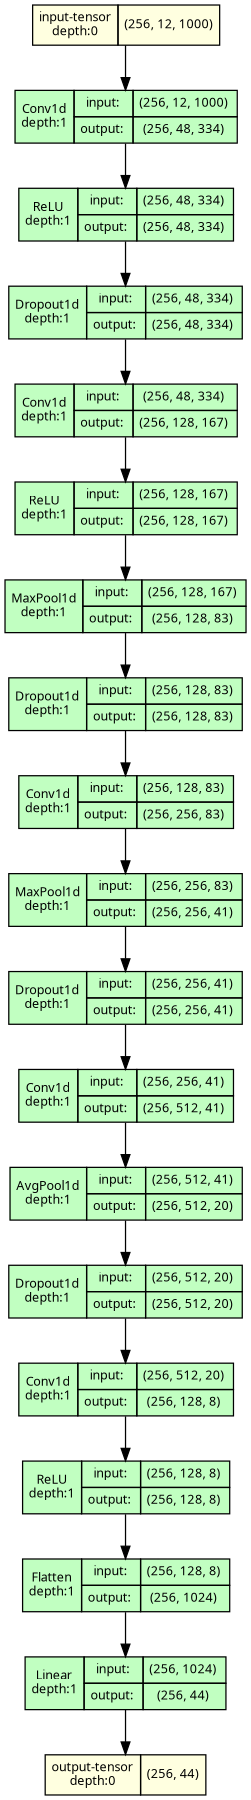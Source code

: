 strict digraph Conv_net {
	graph [ordering=in rankdir=TB size="12.0,12.0"]
	node [align=left fontname="Linux libertine" fontsize=10 height=0.2 margin=0 ranksep=0.1 shape=plaintext style=filled]
	edge [fontsize=10]
	0 [label=<
                    <TABLE BORDER="0" CELLBORDER="1"
                    CELLSPACING="0" CELLPADDING="4">
                        <TR><TD>input-tensor<BR/>depth:0</TD><TD>(256, 12, 1000)</TD></TR>
                    </TABLE>> fillcolor=lightyellow]
	1 [label=<
                    <TABLE BORDER="0" CELLBORDER="1"
                    CELLSPACING="0" CELLPADDING="4">
                    <TR>
                        <TD ROWSPAN="2">Conv1d<BR/>depth:1</TD>
                        <TD COLSPAN="2">input:</TD>
                        <TD COLSPAN="2">(256, 12, 1000) </TD>
                    </TR>
                    <TR>
                        <TD COLSPAN="2">output: </TD>
                        <TD COLSPAN="2">(256, 48, 334) </TD>
                    </TR>
                    </TABLE>> fillcolor=darkseagreen1]
	2 [label=<
                    <TABLE BORDER="0" CELLBORDER="1"
                    CELLSPACING="0" CELLPADDING="4">
                    <TR>
                        <TD ROWSPAN="2">ReLU<BR/>depth:1</TD>
                        <TD COLSPAN="2">input:</TD>
                        <TD COLSPAN="2">(256, 48, 334) </TD>
                    </TR>
                    <TR>
                        <TD COLSPAN="2">output: </TD>
                        <TD COLSPAN="2">(256, 48, 334) </TD>
                    </TR>
                    </TABLE>> fillcolor=darkseagreen1]
	3 [label=<
                    <TABLE BORDER="0" CELLBORDER="1"
                    CELLSPACING="0" CELLPADDING="4">
                    <TR>
                        <TD ROWSPAN="2">Dropout1d<BR/>depth:1</TD>
                        <TD COLSPAN="2">input:</TD>
                        <TD COLSPAN="2">(256, 48, 334) </TD>
                    </TR>
                    <TR>
                        <TD COLSPAN="2">output: </TD>
                        <TD COLSPAN="2">(256, 48, 334) </TD>
                    </TR>
                    </TABLE>> fillcolor=darkseagreen1]
	4 [label=<
                    <TABLE BORDER="0" CELLBORDER="1"
                    CELLSPACING="0" CELLPADDING="4">
                    <TR>
                        <TD ROWSPAN="2">Conv1d<BR/>depth:1</TD>
                        <TD COLSPAN="2">input:</TD>
                        <TD COLSPAN="2">(256, 48, 334) </TD>
                    </TR>
                    <TR>
                        <TD COLSPAN="2">output: </TD>
                        <TD COLSPAN="2">(256, 128, 167) </TD>
                    </TR>
                    </TABLE>> fillcolor=darkseagreen1]
	5 [label=<
                    <TABLE BORDER="0" CELLBORDER="1"
                    CELLSPACING="0" CELLPADDING="4">
                    <TR>
                        <TD ROWSPAN="2">ReLU<BR/>depth:1</TD>
                        <TD COLSPAN="2">input:</TD>
                        <TD COLSPAN="2">(256, 128, 167) </TD>
                    </TR>
                    <TR>
                        <TD COLSPAN="2">output: </TD>
                        <TD COLSPAN="2">(256, 128, 167) </TD>
                    </TR>
                    </TABLE>> fillcolor=darkseagreen1]
	6 [label=<
                    <TABLE BORDER="0" CELLBORDER="1"
                    CELLSPACING="0" CELLPADDING="4">
                    <TR>
                        <TD ROWSPAN="2">MaxPool1d<BR/>depth:1</TD>
                        <TD COLSPAN="2">input:</TD>
                        <TD COLSPAN="2">(256, 128, 167) </TD>
                    </TR>
                    <TR>
                        <TD COLSPAN="2">output: </TD>
                        <TD COLSPAN="2">(256, 128, 83) </TD>
                    </TR>
                    </TABLE>> fillcolor=darkseagreen1]
	7 [label=<
                    <TABLE BORDER="0" CELLBORDER="1"
                    CELLSPACING="0" CELLPADDING="4">
                    <TR>
                        <TD ROWSPAN="2">Dropout1d<BR/>depth:1</TD>
                        <TD COLSPAN="2">input:</TD>
                        <TD COLSPAN="2">(256, 128, 83) </TD>
                    </TR>
                    <TR>
                        <TD COLSPAN="2">output: </TD>
                        <TD COLSPAN="2">(256, 128, 83) </TD>
                    </TR>
                    </TABLE>> fillcolor=darkseagreen1]
	8 [label=<
                    <TABLE BORDER="0" CELLBORDER="1"
                    CELLSPACING="0" CELLPADDING="4">
                    <TR>
                        <TD ROWSPAN="2">Conv1d<BR/>depth:1</TD>
                        <TD COLSPAN="2">input:</TD>
                        <TD COLSPAN="2">(256, 128, 83) </TD>
                    </TR>
                    <TR>
                        <TD COLSPAN="2">output: </TD>
                        <TD COLSPAN="2">(256, 256, 83) </TD>
                    </TR>
                    </TABLE>> fillcolor=darkseagreen1]
	9 [label=<
                    <TABLE BORDER="0" CELLBORDER="1"
                    CELLSPACING="0" CELLPADDING="4">
                    <TR>
                        <TD ROWSPAN="2">MaxPool1d<BR/>depth:1</TD>
                        <TD COLSPAN="2">input:</TD>
                        <TD COLSPAN="2">(256, 256, 83) </TD>
                    </TR>
                    <TR>
                        <TD COLSPAN="2">output: </TD>
                        <TD COLSPAN="2">(256, 256, 41) </TD>
                    </TR>
                    </TABLE>> fillcolor=darkseagreen1]
	10 [label=<
                    <TABLE BORDER="0" CELLBORDER="1"
                    CELLSPACING="0" CELLPADDING="4">
                    <TR>
                        <TD ROWSPAN="2">Dropout1d<BR/>depth:1</TD>
                        <TD COLSPAN="2">input:</TD>
                        <TD COLSPAN="2">(256, 256, 41) </TD>
                    </TR>
                    <TR>
                        <TD COLSPAN="2">output: </TD>
                        <TD COLSPAN="2">(256, 256, 41) </TD>
                    </TR>
                    </TABLE>> fillcolor=darkseagreen1]
	11 [label=<
                    <TABLE BORDER="0" CELLBORDER="1"
                    CELLSPACING="0" CELLPADDING="4">
                    <TR>
                        <TD ROWSPAN="2">Conv1d<BR/>depth:1</TD>
                        <TD COLSPAN="2">input:</TD>
                        <TD COLSPAN="2">(256, 256, 41) </TD>
                    </TR>
                    <TR>
                        <TD COLSPAN="2">output: </TD>
                        <TD COLSPAN="2">(256, 512, 41) </TD>
                    </TR>
                    </TABLE>> fillcolor=darkseagreen1]
	12 [label=<
                    <TABLE BORDER="0" CELLBORDER="1"
                    CELLSPACING="0" CELLPADDING="4">
                    <TR>
                        <TD ROWSPAN="2">AvgPool1d<BR/>depth:1</TD>
                        <TD COLSPAN="2">input:</TD>
                        <TD COLSPAN="2">(256, 512, 41) </TD>
                    </TR>
                    <TR>
                        <TD COLSPAN="2">output: </TD>
                        <TD COLSPAN="2">(256, 512, 20) </TD>
                    </TR>
                    </TABLE>> fillcolor=darkseagreen1]
	13 [label=<
                    <TABLE BORDER="0" CELLBORDER="1"
                    CELLSPACING="0" CELLPADDING="4">
                    <TR>
                        <TD ROWSPAN="2">Dropout1d<BR/>depth:1</TD>
                        <TD COLSPAN="2">input:</TD>
                        <TD COLSPAN="2">(256, 512, 20) </TD>
                    </TR>
                    <TR>
                        <TD COLSPAN="2">output: </TD>
                        <TD COLSPAN="2">(256, 512, 20) </TD>
                    </TR>
                    </TABLE>> fillcolor=darkseagreen1]
	14 [label=<
                    <TABLE BORDER="0" CELLBORDER="1"
                    CELLSPACING="0" CELLPADDING="4">
                    <TR>
                        <TD ROWSPAN="2">Conv1d<BR/>depth:1</TD>
                        <TD COLSPAN="2">input:</TD>
                        <TD COLSPAN="2">(256, 512, 20) </TD>
                    </TR>
                    <TR>
                        <TD COLSPAN="2">output: </TD>
                        <TD COLSPAN="2">(256, 128, 8) </TD>
                    </TR>
                    </TABLE>> fillcolor=darkseagreen1]
	15 [label=<
                    <TABLE BORDER="0" CELLBORDER="1"
                    CELLSPACING="0" CELLPADDING="4">
                    <TR>
                        <TD ROWSPAN="2">ReLU<BR/>depth:1</TD>
                        <TD COLSPAN="2">input:</TD>
                        <TD COLSPAN="2">(256, 128, 8) </TD>
                    </TR>
                    <TR>
                        <TD COLSPAN="2">output: </TD>
                        <TD COLSPAN="2">(256, 128, 8) </TD>
                    </TR>
                    </TABLE>> fillcolor=darkseagreen1]
	16 [label=<
                    <TABLE BORDER="0" CELLBORDER="1"
                    CELLSPACING="0" CELLPADDING="4">
                    <TR>
                        <TD ROWSPAN="2">Flatten<BR/>depth:1</TD>
                        <TD COLSPAN="2">input:</TD>
                        <TD COLSPAN="2">(256, 128, 8) </TD>
                    </TR>
                    <TR>
                        <TD COLSPAN="2">output: </TD>
                        <TD COLSPAN="2">(256, 1024) </TD>
                    </TR>
                    </TABLE>> fillcolor=darkseagreen1]
	17 [label=<
                    <TABLE BORDER="0" CELLBORDER="1"
                    CELLSPACING="0" CELLPADDING="4">
                    <TR>
                        <TD ROWSPAN="2">Linear<BR/>depth:1</TD>
                        <TD COLSPAN="2">input:</TD>
                        <TD COLSPAN="2">(256, 1024) </TD>
                    </TR>
                    <TR>
                        <TD COLSPAN="2">output: </TD>
                        <TD COLSPAN="2">(256, 44) </TD>
                    </TR>
                    </TABLE>> fillcolor=darkseagreen1]
	18 [label=<
                    <TABLE BORDER="0" CELLBORDER="1"
                    CELLSPACING="0" CELLPADDING="4">
                        <TR><TD>output-tensor<BR/>depth:0</TD><TD>(256, 44)</TD></TR>
                    </TABLE>> fillcolor=lightyellow]
	0 -> 1
	1 -> 2
	2 -> 3
	3 -> 4
	4 -> 5
	5 -> 6
	6 -> 7
	7 -> 8
	8 -> 9
	9 -> 10
	10 -> 11
	11 -> 12
	12 -> 13
	13 -> 14
	14 -> 15
	15 -> 16
	16 -> 17
	17 -> 18
}
